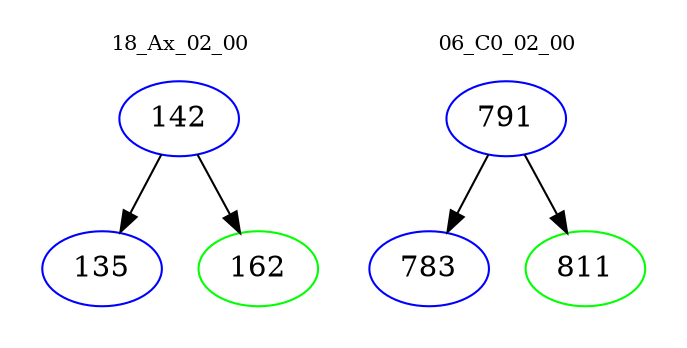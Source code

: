 digraph{
subgraph cluster_0 {
color = white
label = "18_Ax_02_00";
fontsize=10;
T0_142 [label="142", color="blue"]
T0_142 -> T0_135 [color="black"]
T0_135 [label="135", color="blue"]
T0_142 -> T0_162 [color="black"]
T0_162 [label="162", color="green"]
}
subgraph cluster_1 {
color = white
label = "06_C0_02_00";
fontsize=10;
T1_791 [label="791", color="blue"]
T1_791 -> T1_783 [color="black"]
T1_783 [label="783", color="blue"]
T1_791 -> T1_811 [color="black"]
T1_811 [label="811", color="green"]
}
}
